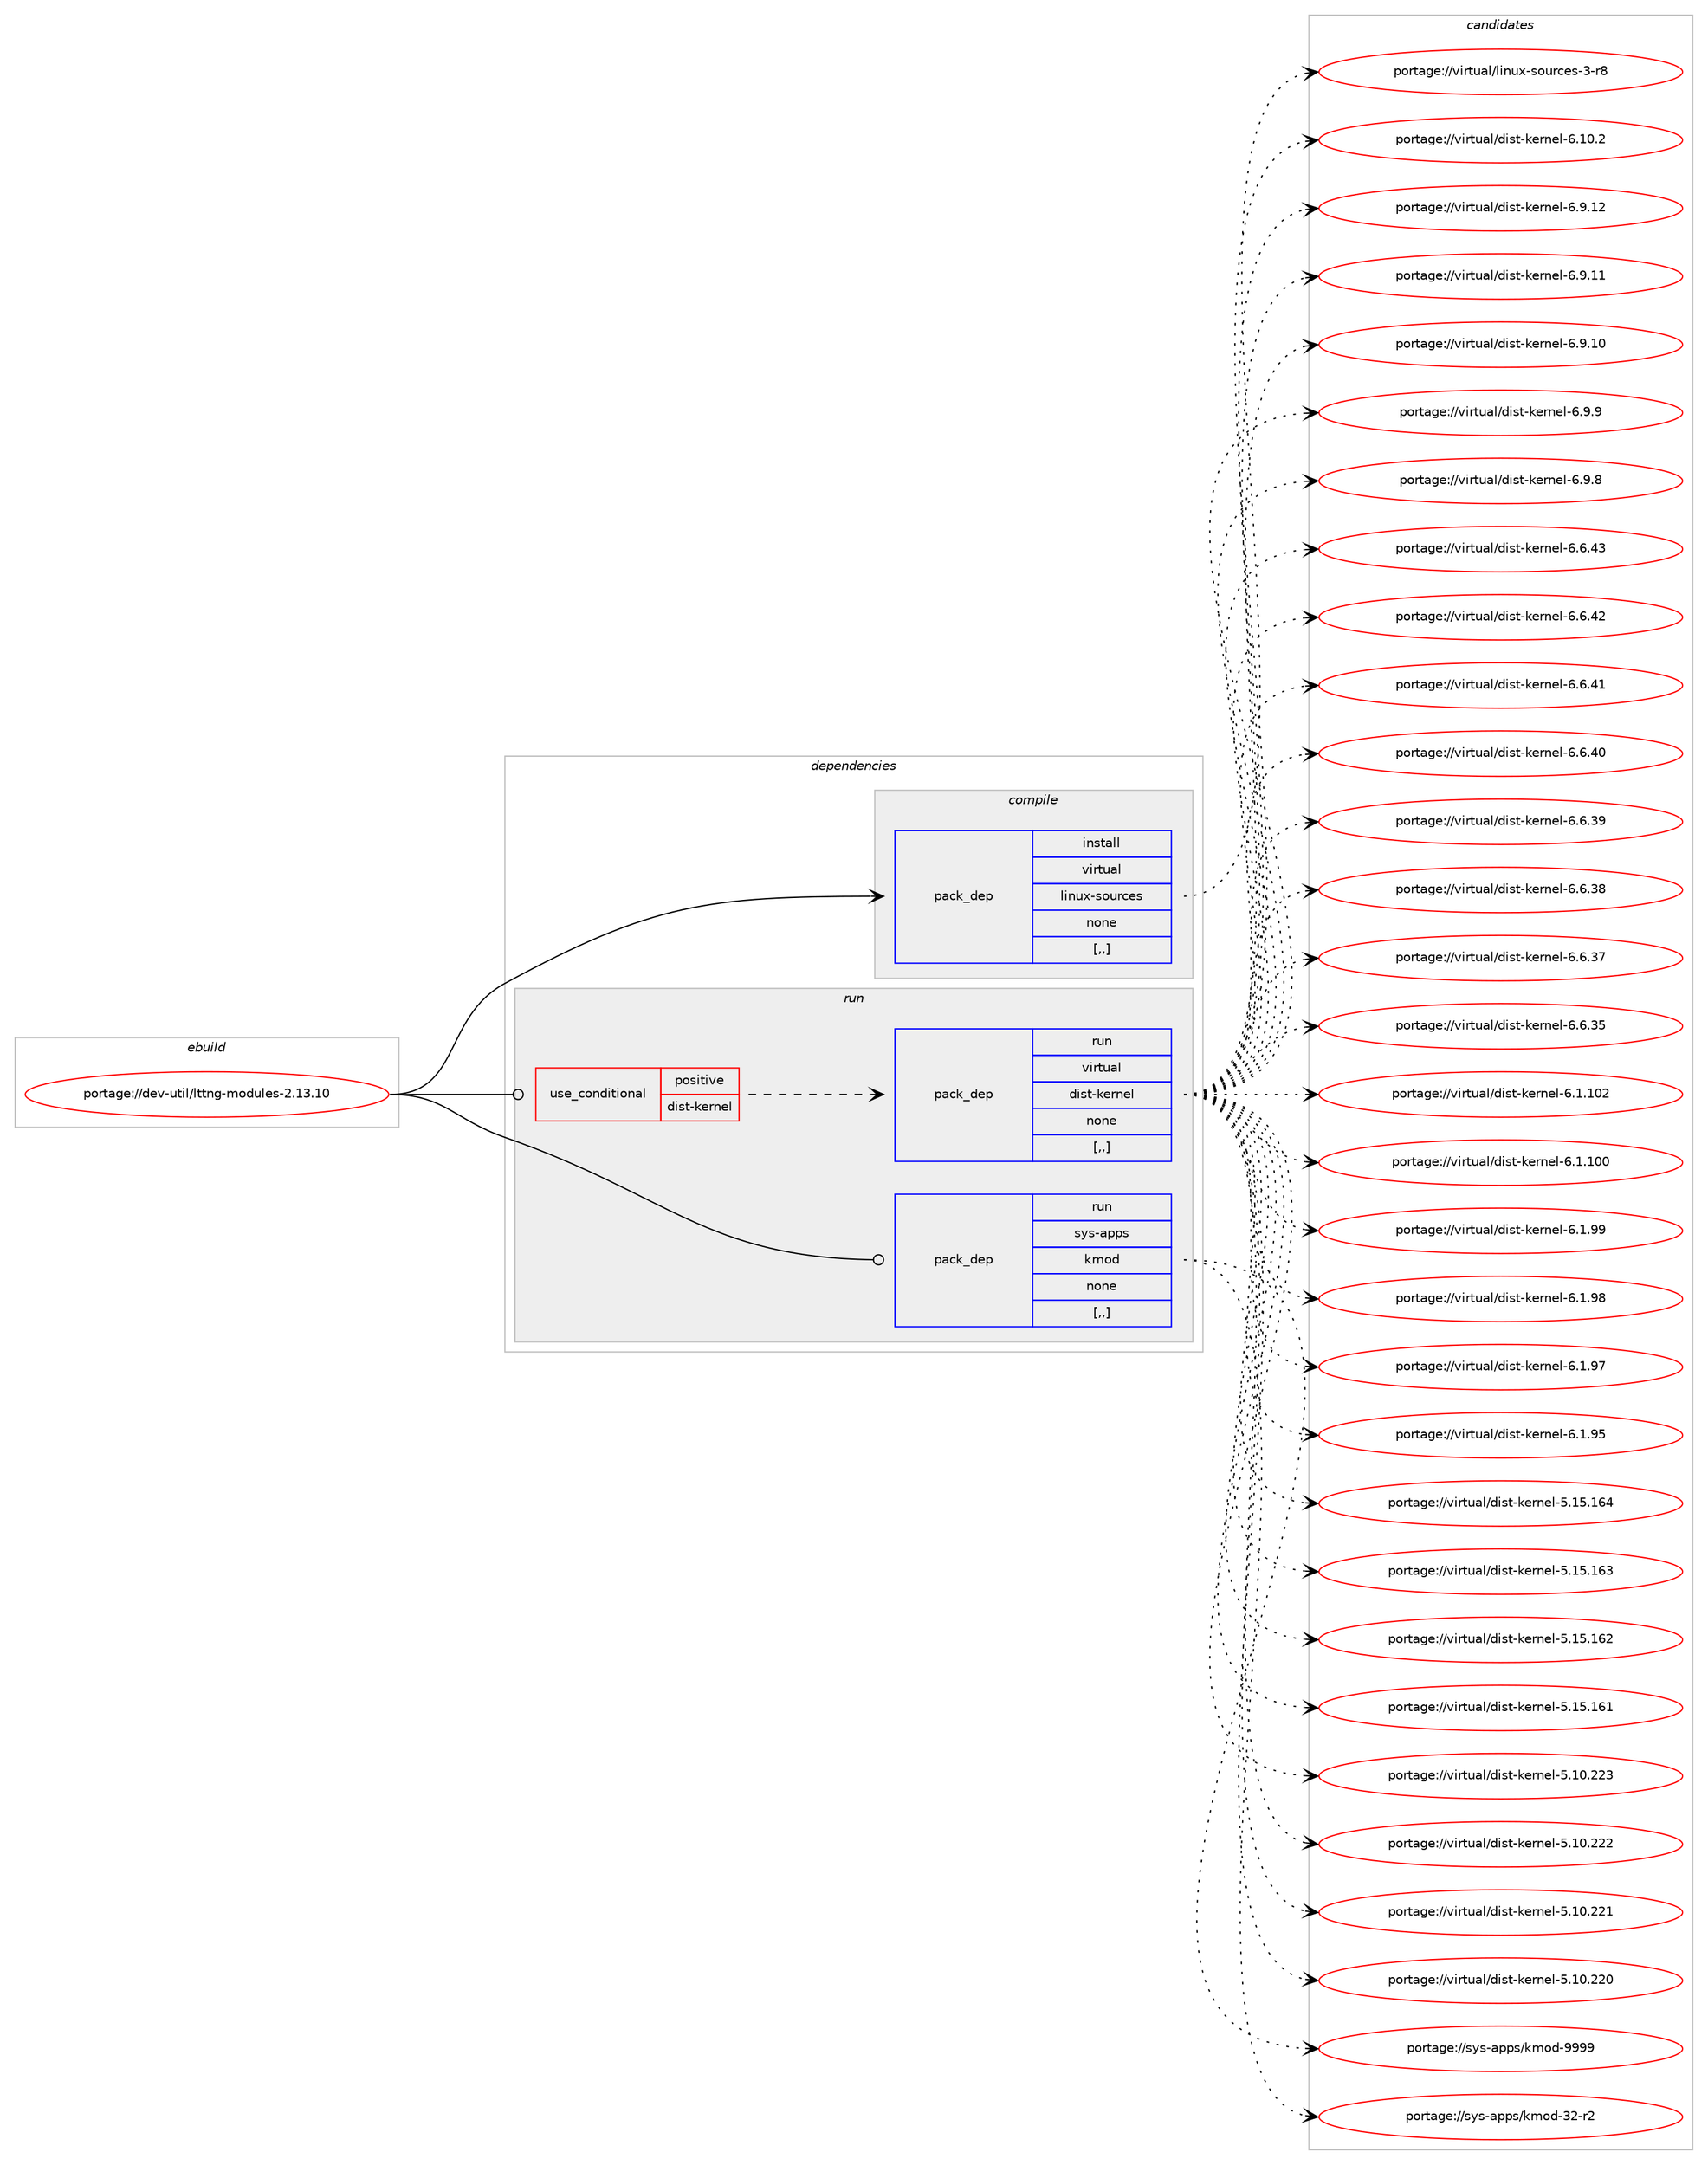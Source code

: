 digraph prolog {

# *************
# Graph options
# *************

newrank=true;
concentrate=true;
compound=true;
graph [rankdir=LR,fontname=Helvetica,fontsize=10,ranksep=1.5];#, ranksep=2.5, nodesep=0.2];
edge  [arrowhead=vee];
node  [fontname=Helvetica,fontsize=10];

# **********
# The ebuild
# **********

subgraph cluster_leftcol {
color=gray;
label=<<i>ebuild</i>>;
id [label="portage://dev-util/lttng-modules-2.13.10", color=red, width=4, href="../dev-util/lttng-modules-2.13.10.svg"];
}

# ****************
# The dependencies
# ****************

subgraph cluster_midcol {
color=gray;
label=<<i>dependencies</i>>;
subgraph cluster_compile {
fillcolor="#eeeeee";
style=filled;
label=<<i>compile</i>>;
subgraph pack154201 {
dependency216489 [label=<<TABLE BORDER="0" CELLBORDER="1" CELLSPACING="0" CELLPADDING="4" WIDTH="220"><TR><TD ROWSPAN="6" CELLPADDING="30">pack_dep</TD></TR><TR><TD WIDTH="110">install</TD></TR><TR><TD>virtual</TD></TR><TR><TD>linux-sources</TD></TR><TR><TD>none</TD></TR><TR><TD>[,,]</TD></TR></TABLE>>, shape=none, color=blue];
}
id:e -> dependency216489:w [weight=20,style="solid",arrowhead="vee"];
}
subgraph cluster_compileandrun {
fillcolor="#eeeeee";
style=filled;
label=<<i>compile and run</i>>;
}
subgraph cluster_run {
fillcolor="#eeeeee";
style=filled;
label=<<i>run</i>>;
subgraph cond60855 {
dependency216490 [label=<<TABLE BORDER="0" CELLBORDER="1" CELLSPACING="0" CELLPADDING="4"><TR><TD ROWSPAN="3" CELLPADDING="10">use_conditional</TD></TR><TR><TD>positive</TD></TR><TR><TD>dist-kernel</TD></TR></TABLE>>, shape=none, color=red];
subgraph pack154202 {
dependency216491 [label=<<TABLE BORDER="0" CELLBORDER="1" CELLSPACING="0" CELLPADDING="4" WIDTH="220"><TR><TD ROWSPAN="6" CELLPADDING="30">pack_dep</TD></TR><TR><TD WIDTH="110">run</TD></TR><TR><TD>virtual</TD></TR><TR><TD>dist-kernel</TD></TR><TR><TD>none</TD></TR><TR><TD>[,,]</TD></TR></TABLE>>, shape=none, color=blue];
}
dependency216490:e -> dependency216491:w [weight=20,style="dashed",arrowhead="vee"];
}
id:e -> dependency216490:w [weight=20,style="solid",arrowhead="odot"];
subgraph pack154203 {
dependency216492 [label=<<TABLE BORDER="0" CELLBORDER="1" CELLSPACING="0" CELLPADDING="4" WIDTH="220"><TR><TD ROWSPAN="6" CELLPADDING="30">pack_dep</TD></TR><TR><TD WIDTH="110">run</TD></TR><TR><TD>sys-apps</TD></TR><TR><TD>kmod</TD></TR><TR><TD>none</TD></TR><TR><TD>[,,]</TD></TR></TABLE>>, shape=none, color=blue];
}
id:e -> dependency216492:w [weight=20,style="solid",arrowhead="odot"];
}
}

# **************
# The candidates
# **************

subgraph cluster_choices {
rank=same;
color=gray;
label=<<i>candidates</i>>;

subgraph choice154201 {
color=black;
nodesep=1;
choice1181051141161179710847108105110117120451151111171149910111545514511456 [label="portage://virtual/linux-sources-3-r8", color=red, width=4,href="../virtual/linux-sources-3-r8.svg"];
dependency216489:e -> choice1181051141161179710847108105110117120451151111171149910111545514511456:w [style=dotted,weight="100"];
}
subgraph choice154202 {
color=black;
nodesep=1;
choice11810511411611797108471001051151164510710111411010110845544649484650 [label="portage://virtual/dist-kernel-6.10.2", color=red, width=4,href="../virtual/dist-kernel-6.10.2.svg"];
choice11810511411611797108471001051151164510710111411010110845544657464950 [label="portage://virtual/dist-kernel-6.9.12", color=red, width=4,href="../virtual/dist-kernel-6.9.12.svg"];
choice11810511411611797108471001051151164510710111411010110845544657464949 [label="portage://virtual/dist-kernel-6.9.11", color=red, width=4,href="../virtual/dist-kernel-6.9.11.svg"];
choice11810511411611797108471001051151164510710111411010110845544657464948 [label="portage://virtual/dist-kernel-6.9.10", color=red, width=4,href="../virtual/dist-kernel-6.9.10.svg"];
choice118105114116117971084710010511511645107101114110101108455446574657 [label="portage://virtual/dist-kernel-6.9.9", color=red, width=4,href="../virtual/dist-kernel-6.9.9.svg"];
choice118105114116117971084710010511511645107101114110101108455446574656 [label="portage://virtual/dist-kernel-6.9.8", color=red, width=4,href="../virtual/dist-kernel-6.9.8.svg"];
choice11810511411611797108471001051151164510710111411010110845544654465251 [label="portage://virtual/dist-kernel-6.6.43", color=red, width=4,href="../virtual/dist-kernel-6.6.43.svg"];
choice11810511411611797108471001051151164510710111411010110845544654465250 [label="portage://virtual/dist-kernel-6.6.42", color=red, width=4,href="../virtual/dist-kernel-6.6.42.svg"];
choice11810511411611797108471001051151164510710111411010110845544654465249 [label="portage://virtual/dist-kernel-6.6.41", color=red, width=4,href="../virtual/dist-kernel-6.6.41.svg"];
choice11810511411611797108471001051151164510710111411010110845544654465248 [label="portage://virtual/dist-kernel-6.6.40", color=red, width=4,href="../virtual/dist-kernel-6.6.40.svg"];
choice11810511411611797108471001051151164510710111411010110845544654465157 [label="portage://virtual/dist-kernel-6.6.39", color=red, width=4,href="../virtual/dist-kernel-6.6.39.svg"];
choice11810511411611797108471001051151164510710111411010110845544654465156 [label="portage://virtual/dist-kernel-6.6.38", color=red, width=4,href="../virtual/dist-kernel-6.6.38.svg"];
choice11810511411611797108471001051151164510710111411010110845544654465155 [label="portage://virtual/dist-kernel-6.6.37", color=red, width=4,href="../virtual/dist-kernel-6.6.37.svg"];
choice11810511411611797108471001051151164510710111411010110845544654465153 [label="portage://virtual/dist-kernel-6.6.35", color=red, width=4,href="../virtual/dist-kernel-6.6.35.svg"];
choice1181051141161179710847100105115116451071011141101011084554464946494850 [label="portage://virtual/dist-kernel-6.1.102", color=red, width=4,href="../virtual/dist-kernel-6.1.102.svg"];
choice1181051141161179710847100105115116451071011141101011084554464946494848 [label="portage://virtual/dist-kernel-6.1.100", color=red, width=4,href="../virtual/dist-kernel-6.1.100.svg"];
choice11810511411611797108471001051151164510710111411010110845544649465757 [label="portage://virtual/dist-kernel-6.1.99", color=red, width=4,href="../virtual/dist-kernel-6.1.99.svg"];
choice11810511411611797108471001051151164510710111411010110845544649465756 [label="portage://virtual/dist-kernel-6.1.98", color=red, width=4,href="../virtual/dist-kernel-6.1.98.svg"];
choice11810511411611797108471001051151164510710111411010110845544649465755 [label="portage://virtual/dist-kernel-6.1.97", color=red, width=4,href="../virtual/dist-kernel-6.1.97.svg"];
choice11810511411611797108471001051151164510710111411010110845544649465753 [label="portage://virtual/dist-kernel-6.1.95", color=red, width=4,href="../virtual/dist-kernel-6.1.95.svg"];
choice118105114116117971084710010511511645107101114110101108455346495346495452 [label="portage://virtual/dist-kernel-5.15.164", color=red, width=4,href="../virtual/dist-kernel-5.15.164.svg"];
choice118105114116117971084710010511511645107101114110101108455346495346495451 [label="portage://virtual/dist-kernel-5.15.163", color=red, width=4,href="../virtual/dist-kernel-5.15.163.svg"];
choice118105114116117971084710010511511645107101114110101108455346495346495450 [label="portage://virtual/dist-kernel-5.15.162", color=red, width=4,href="../virtual/dist-kernel-5.15.162.svg"];
choice118105114116117971084710010511511645107101114110101108455346495346495449 [label="portage://virtual/dist-kernel-5.15.161", color=red, width=4,href="../virtual/dist-kernel-5.15.161.svg"];
choice118105114116117971084710010511511645107101114110101108455346494846505051 [label="portage://virtual/dist-kernel-5.10.223", color=red, width=4,href="../virtual/dist-kernel-5.10.223.svg"];
choice118105114116117971084710010511511645107101114110101108455346494846505050 [label="portage://virtual/dist-kernel-5.10.222", color=red, width=4,href="../virtual/dist-kernel-5.10.222.svg"];
choice118105114116117971084710010511511645107101114110101108455346494846505049 [label="portage://virtual/dist-kernel-5.10.221", color=red, width=4,href="../virtual/dist-kernel-5.10.221.svg"];
choice118105114116117971084710010511511645107101114110101108455346494846505048 [label="portage://virtual/dist-kernel-5.10.220", color=red, width=4,href="../virtual/dist-kernel-5.10.220.svg"];
dependency216491:e -> choice11810511411611797108471001051151164510710111411010110845544649484650:w [style=dotted,weight="100"];
dependency216491:e -> choice11810511411611797108471001051151164510710111411010110845544657464950:w [style=dotted,weight="100"];
dependency216491:e -> choice11810511411611797108471001051151164510710111411010110845544657464949:w [style=dotted,weight="100"];
dependency216491:e -> choice11810511411611797108471001051151164510710111411010110845544657464948:w [style=dotted,weight="100"];
dependency216491:e -> choice118105114116117971084710010511511645107101114110101108455446574657:w [style=dotted,weight="100"];
dependency216491:e -> choice118105114116117971084710010511511645107101114110101108455446574656:w [style=dotted,weight="100"];
dependency216491:e -> choice11810511411611797108471001051151164510710111411010110845544654465251:w [style=dotted,weight="100"];
dependency216491:e -> choice11810511411611797108471001051151164510710111411010110845544654465250:w [style=dotted,weight="100"];
dependency216491:e -> choice11810511411611797108471001051151164510710111411010110845544654465249:w [style=dotted,weight="100"];
dependency216491:e -> choice11810511411611797108471001051151164510710111411010110845544654465248:w [style=dotted,weight="100"];
dependency216491:e -> choice11810511411611797108471001051151164510710111411010110845544654465157:w [style=dotted,weight="100"];
dependency216491:e -> choice11810511411611797108471001051151164510710111411010110845544654465156:w [style=dotted,weight="100"];
dependency216491:e -> choice11810511411611797108471001051151164510710111411010110845544654465155:w [style=dotted,weight="100"];
dependency216491:e -> choice11810511411611797108471001051151164510710111411010110845544654465153:w [style=dotted,weight="100"];
dependency216491:e -> choice1181051141161179710847100105115116451071011141101011084554464946494850:w [style=dotted,weight="100"];
dependency216491:e -> choice1181051141161179710847100105115116451071011141101011084554464946494848:w [style=dotted,weight="100"];
dependency216491:e -> choice11810511411611797108471001051151164510710111411010110845544649465757:w [style=dotted,weight="100"];
dependency216491:e -> choice11810511411611797108471001051151164510710111411010110845544649465756:w [style=dotted,weight="100"];
dependency216491:e -> choice11810511411611797108471001051151164510710111411010110845544649465755:w [style=dotted,weight="100"];
dependency216491:e -> choice11810511411611797108471001051151164510710111411010110845544649465753:w [style=dotted,weight="100"];
dependency216491:e -> choice118105114116117971084710010511511645107101114110101108455346495346495452:w [style=dotted,weight="100"];
dependency216491:e -> choice118105114116117971084710010511511645107101114110101108455346495346495451:w [style=dotted,weight="100"];
dependency216491:e -> choice118105114116117971084710010511511645107101114110101108455346495346495450:w [style=dotted,weight="100"];
dependency216491:e -> choice118105114116117971084710010511511645107101114110101108455346495346495449:w [style=dotted,weight="100"];
dependency216491:e -> choice118105114116117971084710010511511645107101114110101108455346494846505051:w [style=dotted,weight="100"];
dependency216491:e -> choice118105114116117971084710010511511645107101114110101108455346494846505050:w [style=dotted,weight="100"];
dependency216491:e -> choice118105114116117971084710010511511645107101114110101108455346494846505049:w [style=dotted,weight="100"];
dependency216491:e -> choice118105114116117971084710010511511645107101114110101108455346494846505048:w [style=dotted,weight="100"];
}
subgraph choice154203 {
color=black;
nodesep=1;
choice1151211154597112112115471071091111004557575757 [label="portage://sys-apps/kmod-9999", color=red, width=4,href="../sys-apps/kmod-9999.svg"];
choice1151211154597112112115471071091111004551504511450 [label="portage://sys-apps/kmod-32-r2", color=red, width=4,href="../sys-apps/kmod-32-r2.svg"];
dependency216492:e -> choice1151211154597112112115471071091111004557575757:w [style=dotted,weight="100"];
dependency216492:e -> choice1151211154597112112115471071091111004551504511450:w [style=dotted,weight="100"];
}
}

}
